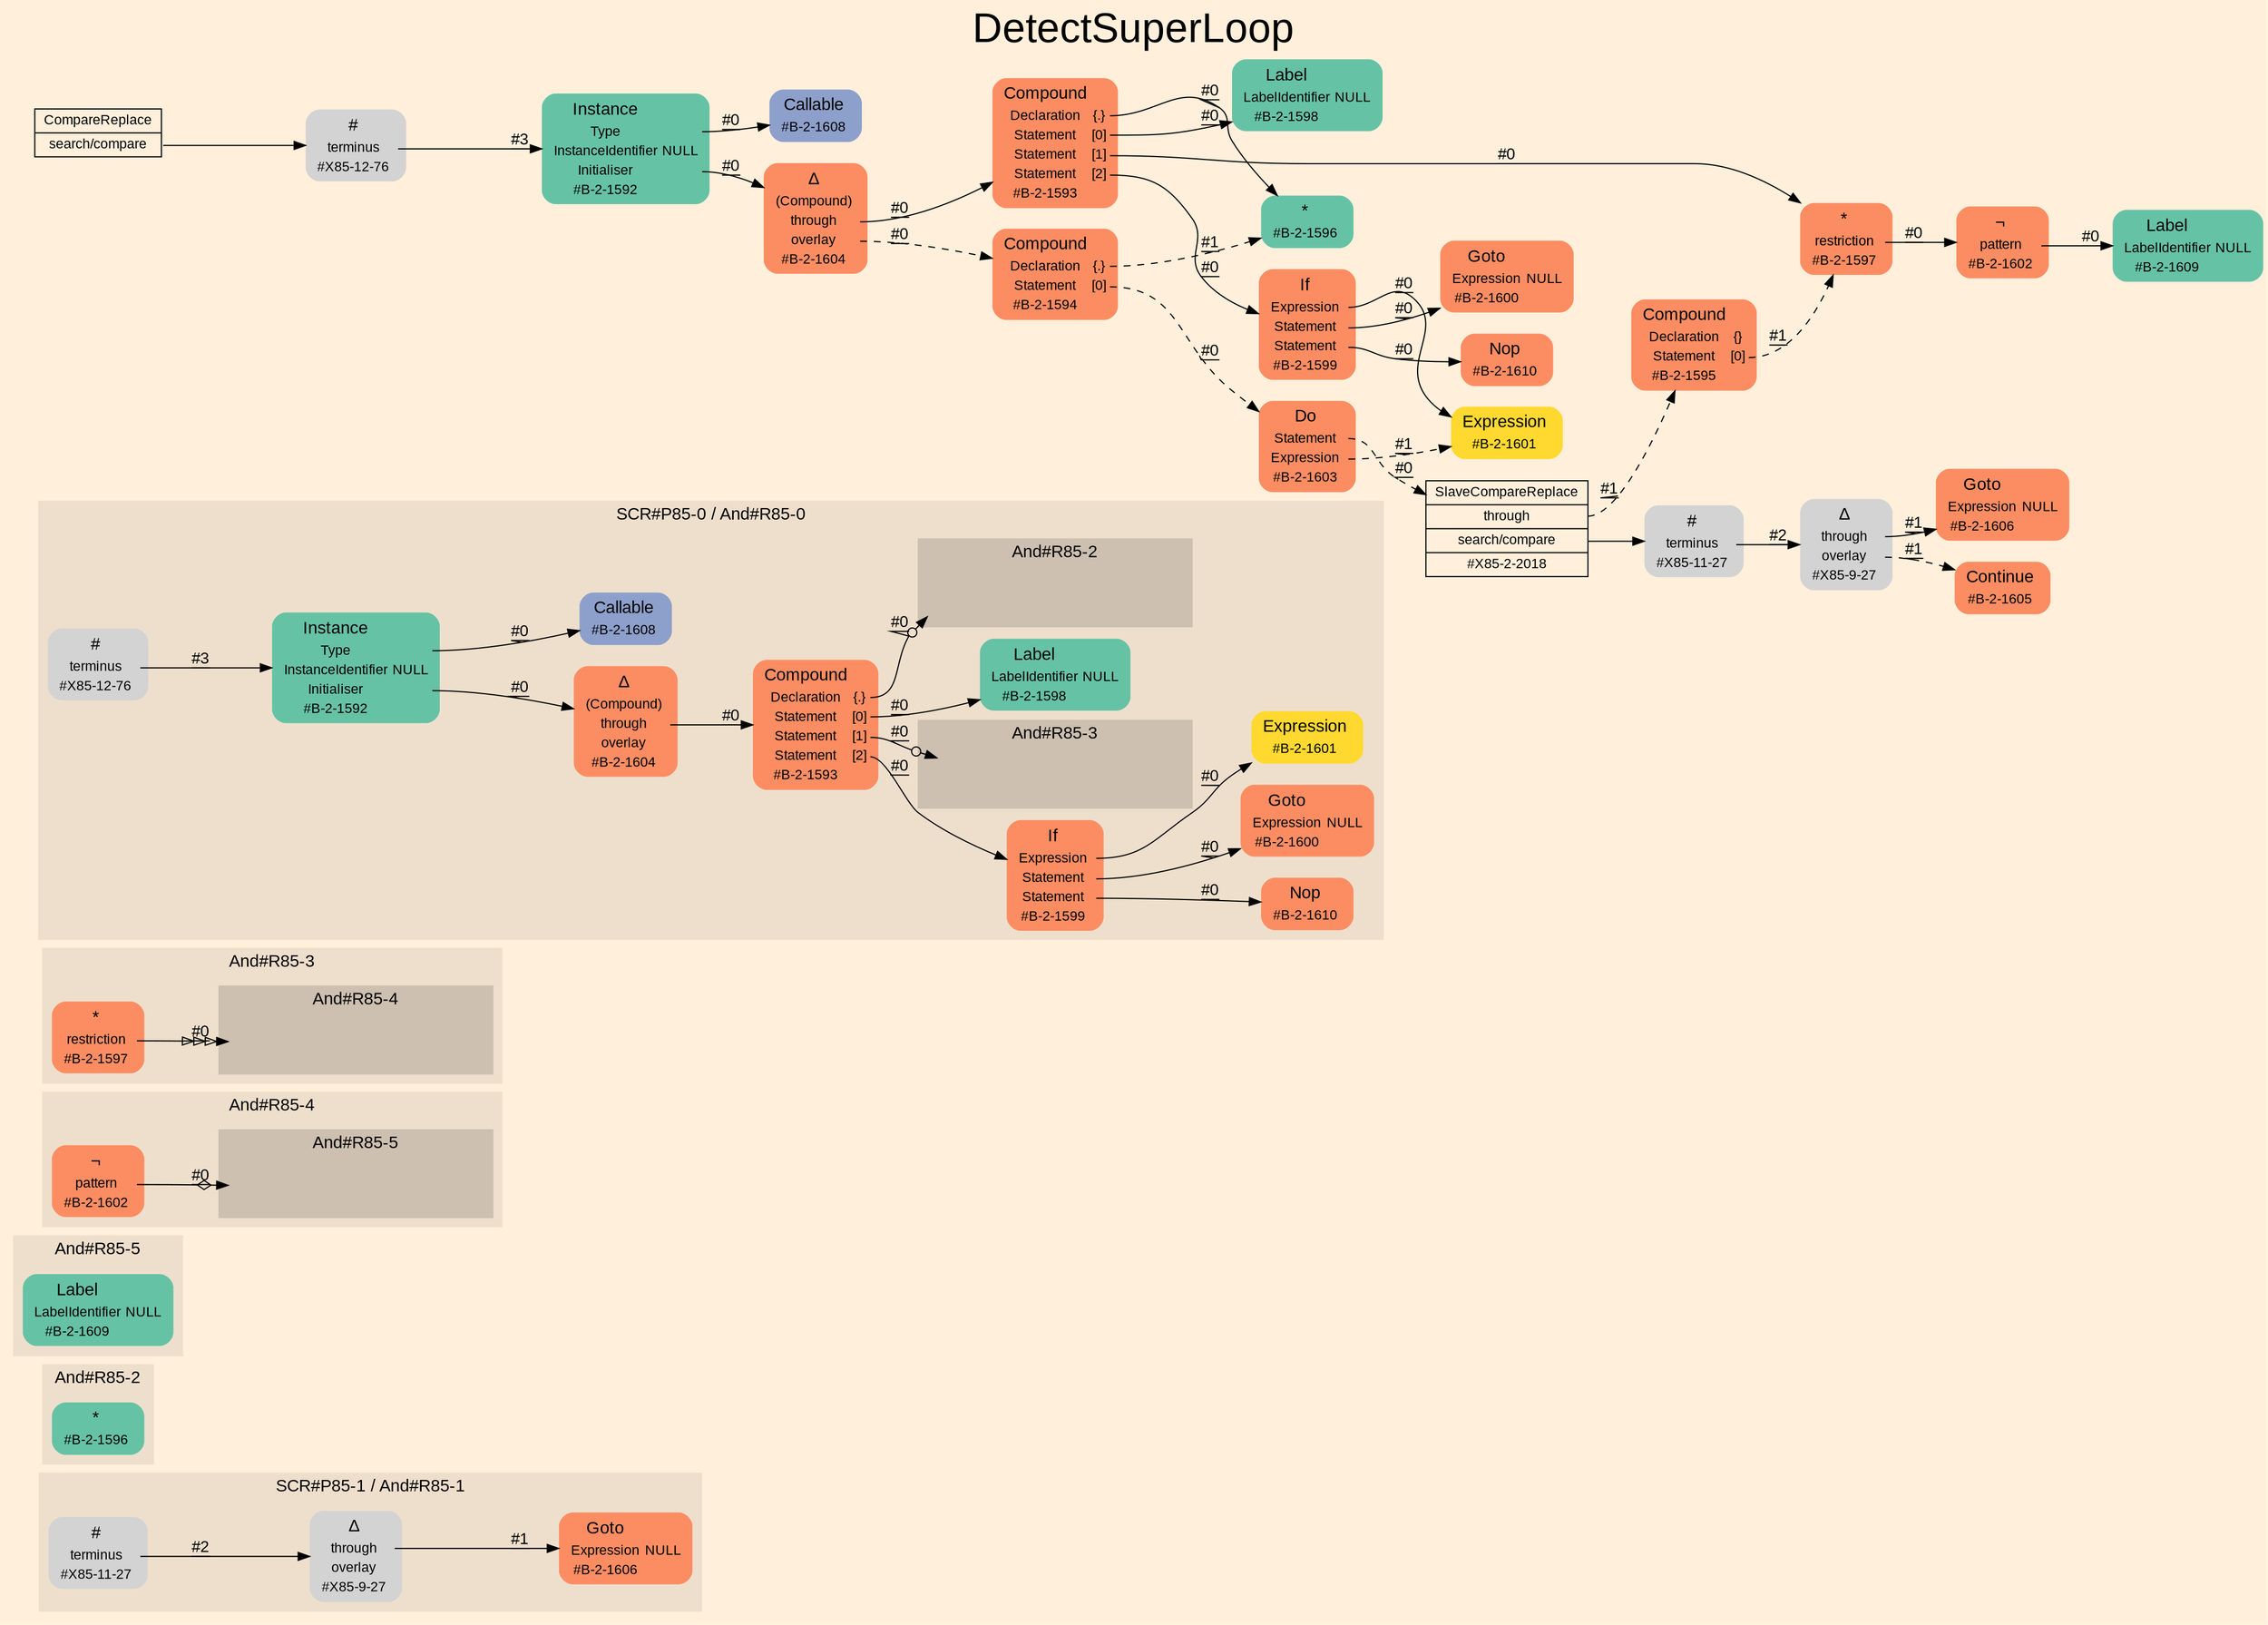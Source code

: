 digraph "DetectSuperLoop" {
label = "DetectSuperLoop"
labelloc = t
fontsize = "36"
graph [
    rankdir = "LR"
    ranksep = 0.3
    bgcolor = antiquewhite1
    color = black
    fontcolor = black
    fontname = "Arial"
];
node [
    fontname = "Arial"
];
edge [
    fontname = "Arial"
];

// -------------------- figure And#R85-1 --------------------
// -------- region And#R85-1 ----------
subgraph "clusterAnd#R85-1" {
    label = "SCR#P85-1 / And#R85-1"
    style = "filled"
    color = antiquewhite2
    fontsize = "15"
    "And#R85-1/#B-2-1606" [
        // -------- block And#R85-1/#B-2-1606 ----------
        shape = "plaintext"
        fillcolor = "/set28/2"
        label = <<TABLE BORDER="0" CELLBORDER="0" CELLSPACING="0">
         <TR><TD><FONT POINT-SIZE="15.0">Goto</FONT></TD><TD></TD></TR>
         <TR><TD>Expression</TD><TD PORT="port0">NULL</TD></TR>
         <TR><TD>#B-2-1606</TD><TD PORT="port1"></TD></TR>
        </TABLE>>
        style = "rounded,filled"
        fontsize = "12"
    ];
    
    "And#R85-1/#X85-11-27" [
        // -------- block And#R85-1/#X85-11-27 ----------
        shape = "plaintext"
        label = <<TABLE BORDER="0" CELLBORDER="0" CELLSPACING="0">
         <TR><TD><FONT POINT-SIZE="15.0">#</FONT></TD><TD></TD></TR>
         <TR><TD>terminus</TD><TD PORT="port0"></TD></TR>
         <TR><TD>#X85-11-27</TD><TD PORT="port1"></TD></TR>
        </TABLE>>
        style = "rounded,filled"
        fontsize = "12"
    ];
    
    "And#R85-1/#X85-9-27" [
        // -------- block And#R85-1/#X85-9-27 ----------
        shape = "plaintext"
        label = <<TABLE BORDER="0" CELLBORDER="0" CELLSPACING="0">
         <TR><TD><FONT POINT-SIZE="15.0">Δ</FONT></TD><TD></TD></TR>
         <TR><TD>through</TD><TD PORT="port0"></TD></TR>
         <TR><TD>overlay</TD><TD PORT="port1"></TD></TR>
         <TR><TD>#X85-9-27</TD><TD PORT="port2"></TD></TR>
        </TABLE>>
        style = "rounded,filled"
        fontsize = "12"
    ];
    
}

"And#R85-1/#X85-11-27":port0 -> "And#R85-1/#X85-9-27" [
    label = "#2"
    decorate = true
    color = black
    fontcolor = black
];

"And#R85-1/#X85-9-27":port0 -> "And#R85-1/#B-2-1606" [
    label = "#1"
    decorate = true
    color = black
    fontcolor = black
];


// -------------------- figure And#R85-2 --------------------
// -------- region And#R85-2 ----------
subgraph "clusterAnd#R85-2" {
    label = "And#R85-2"
    style = "filled"
    color = antiquewhite2
    fontsize = "15"
    "And#R85-2/#B-2-1596" [
        // -------- block And#R85-2/#B-2-1596 ----------
        shape = "plaintext"
        fillcolor = "/set28/1"
        label = <<TABLE BORDER="0" CELLBORDER="0" CELLSPACING="0">
         <TR><TD><FONT POINT-SIZE="15.0">*</FONT></TD><TD></TD></TR>
         <TR><TD>#B-2-1596</TD><TD PORT="port0"></TD></TR>
        </TABLE>>
        style = "rounded,filled"
        fontsize = "12"
    ];
    
}


// -------------------- figure And#R85-5 --------------------
// -------- region And#R85-5 ----------
subgraph "clusterAnd#R85-5" {
    label = "And#R85-5"
    style = "filled"
    color = antiquewhite2
    fontsize = "15"
    "And#R85-5/#B-2-1609" [
        // -------- block And#R85-5/#B-2-1609 ----------
        shape = "plaintext"
        fillcolor = "/set28/1"
        label = <<TABLE BORDER="0" CELLBORDER="0" CELLSPACING="0">
         <TR><TD><FONT POINT-SIZE="15.0">Label</FONT></TD><TD></TD></TR>
         <TR><TD>LabelIdentifier</TD><TD PORT="port0">NULL</TD></TR>
         <TR><TD>#B-2-1609</TD><TD PORT="port1"></TD></TR>
        </TABLE>>
        style = "rounded,filled"
        fontsize = "12"
    ];
    
}


// -------------------- figure And#R85-4 --------------------
// -------- region And#R85-4 ----------
subgraph "clusterAnd#R85-4" {
    label = "And#R85-4"
    style = "filled"
    color = antiquewhite2
    fontsize = "15"
    "And#R85-4/#B-2-1602" [
        // -------- block And#R85-4/#B-2-1602 ----------
        shape = "plaintext"
        fillcolor = "/set28/2"
        label = <<TABLE BORDER="0" CELLBORDER="0" CELLSPACING="0">
         <TR><TD><FONT POINT-SIZE="15.0">¬</FONT></TD><TD></TD></TR>
         <TR><TD>pattern</TD><TD PORT="port0"></TD></TR>
         <TR><TD>#B-2-1602</TD><TD PORT="port1"></TD></TR>
        </TABLE>>
        style = "rounded,filled"
        fontsize = "12"
    ];
    
    // -------- region And#R85-4/And#R85-5 ----------
    subgraph "clusterAnd#R85-4/And#R85-5" {
        label = "And#R85-5"
        style = "filled"
        color = antiquewhite3
        fontsize = "15"
        "And#R85-4/And#R85-5/#B-2-1609" [
            // -------- block And#R85-4/And#R85-5/#B-2-1609 ----------
            shape = none
            fillcolor = "/set28/1"
            style = "invisible"
        ];
        
    }
    
}

"And#R85-4/#B-2-1602":port0 -> "And#R85-4/And#R85-5/#B-2-1609" [
    arrowhead="normalnoneodiamond"
    label = "#0"
    decorate = true
    color = black
    fontcolor = black
];


// -------------------- figure And#R85-3 --------------------
// -------- region And#R85-3 ----------
subgraph "clusterAnd#R85-3" {
    label = "And#R85-3"
    style = "filled"
    color = antiquewhite2
    fontsize = "15"
    "And#R85-3/#B-2-1597" [
        // -------- block And#R85-3/#B-2-1597 ----------
        shape = "plaintext"
        fillcolor = "/set28/2"
        label = <<TABLE BORDER="0" CELLBORDER="0" CELLSPACING="0">
         <TR><TD><FONT POINT-SIZE="15.0">*</FONT></TD><TD></TD></TR>
         <TR><TD>restriction</TD><TD PORT="port0"></TD></TR>
         <TR><TD>#B-2-1597</TD><TD PORT="port1"></TD></TR>
        </TABLE>>
        style = "rounded,filled"
        fontsize = "12"
    ];
    
    // -------- region And#R85-3/And#R85-4 ----------
    subgraph "clusterAnd#R85-3/And#R85-4" {
        label = "And#R85-4"
        style = "filled"
        color = antiquewhite3
        fontsize = "15"
        "And#R85-3/And#R85-4/#B-2-1602" [
            // -------- block And#R85-3/And#R85-4/#B-2-1602 ----------
            shape = none
            fillcolor = "/set28/2"
            style = "invisible"
        ];
        
    }
    
}

"And#R85-3/#B-2-1597":port0 -> "And#R85-3/And#R85-4/#B-2-1602" [
    arrowhead="normalonormalonormalonormal"
    label = "#0"
    decorate = true
    color = black
    fontcolor = black
];


// -------------------- figure And#R85-0 --------------------
// -------- region And#R85-0 ----------
subgraph "clusterAnd#R85-0" {
    label = "SCR#P85-0 / And#R85-0"
    style = "filled"
    color = antiquewhite2
    fontsize = "15"
    "And#R85-0/#B-2-1599" [
        // -------- block And#R85-0/#B-2-1599 ----------
        shape = "plaintext"
        fillcolor = "/set28/2"
        label = <<TABLE BORDER="0" CELLBORDER="0" CELLSPACING="0">
         <TR><TD><FONT POINT-SIZE="15.0">If</FONT></TD><TD></TD></TR>
         <TR><TD>Expression</TD><TD PORT="port0"></TD></TR>
         <TR><TD>Statement</TD><TD PORT="port1"></TD></TR>
         <TR><TD>Statement</TD><TD PORT="port2"></TD></TR>
         <TR><TD>#B-2-1599</TD><TD PORT="port3"></TD></TR>
        </TABLE>>
        style = "rounded,filled"
        fontsize = "12"
    ];
    
    "And#R85-0/#B-2-1610" [
        // -------- block And#R85-0/#B-2-1610 ----------
        shape = "plaintext"
        fillcolor = "/set28/2"
        label = <<TABLE BORDER="0" CELLBORDER="0" CELLSPACING="0">
         <TR><TD><FONT POINT-SIZE="15.0">Nop</FONT></TD><TD></TD></TR>
         <TR><TD>#B-2-1610</TD><TD PORT="port0"></TD></TR>
        </TABLE>>
        style = "rounded,filled"
        fontsize = "12"
    ];
    
    "And#R85-0/#B-2-1592" [
        // -------- block And#R85-0/#B-2-1592 ----------
        shape = "plaintext"
        fillcolor = "/set28/1"
        label = <<TABLE BORDER="0" CELLBORDER="0" CELLSPACING="0">
         <TR><TD><FONT POINT-SIZE="15.0">Instance</FONT></TD><TD></TD></TR>
         <TR><TD>Type</TD><TD PORT="port0"></TD></TR>
         <TR><TD>InstanceIdentifier</TD><TD PORT="port1">NULL</TD></TR>
         <TR><TD>Initialiser</TD><TD PORT="port2"></TD></TR>
         <TR><TD>#B-2-1592</TD><TD PORT="port3"></TD></TR>
        </TABLE>>
        style = "rounded,filled"
        fontsize = "12"
    ];
    
    "And#R85-0/#B-2-1600" [
        // -------- block And#R85-0/#B-2-1600 ----------
        shape = "plaintext"
        fillcolor = "/set28/2"
        label = <<TABLE BORDER="0" CELLBORDER="0" CELLSPACING="0">
         <TR><TD><FONT POINT-SIZE="15.0">Goto</FONT></TD><TD></TD></TR>
         <TR><TD>Expression</TD><TD PORT="port0">NULL</TD></TR>
         <TR><TD>#B-2-1600</TD><TD PORT="port1"></TD></TR>
        </TABLE>>
        style = "rounded,filled"
        fontsize = "12"
    ];
    
    "And#R85-0/#B-2-1601" [
        // -------- block And#R85-0/#B-2-1601 ----------
        shape = "plaintext"
        fillcolor = "/set28/6"
        label = <<TABLE BORDER="0" CELLBORDER="0" CELLSPACING="0">
         <TR><TD><FONT POINT-SIZE="15.0">Expression</FONT></TD><TD></TD></TR>
         <TR><TD>#B-2-1601</TD><TD PORT="port0"></TD></TR>
        </TABLE>>
        style = "rounded,filled"
        fontsize = "12"
    ];
    
    "And#R85-0/#B-2-1608" [
        // -------- block And#R85-0/#B-2-1608 ----------
        shape = "plaintext"
        fillcolor = "/set28/3"
        label = <<TABLE BORDER="0" CELLBORDER="0" CELLSPACING="0">
         <TR><TD><FONT POINT-SIZE="15.0">Callable</FONT></TD><TD></TD></TR>
         <TR><TD>#B-2-1608</TD><TD PORT="port0"></TD></TR>
        </TABLE>>
        style = "rounded,filled"
        fontsize = "12"
    ];
    
    "And#R85-0/#B-2-1593" [
        // -------- block And#R85-0/#B-2-1593 ----------
        shape = "plaintext"
        fillcolor = "/set28/2"
        label = <<TABLE BORDER="0" CELLBORDER="0" CELLSPACING="0">
         <TR><TD><FONT POINT-SIZE="15.0">Compound</FONT></TD><TD></TD></TR>
         <TR><TD>Declaration</TD><TD PORT="port0">{.}</TD></TR>
         <TR><TD>Statement</TD><TD PORT="port1">[0]</TD></TR>
         <TR><TD>Statement</TD><TD PORT="port2">[1]</TD></TR>
         <TR><TD>Statement</TD><TD PORT="port3">[2]</TD></TR>
         <TR><TD>#B-2-1593</TD><TD PORT="port4"></TD></TR>
        </TABLE>>
        style = "rounded,filled"
        fontsize = "12"
    ];
    
    "And#R85-0/#B-2-1604" [
        // -------- block And#R85-0/#B-2-1604 ----------
        shape = "plaintext"
        fillcolor = "/set28/2"
        label = <<TABLE BORDER="0" CELLBORDER="0" CELLSPACING="0">
         <TR><TD><FONT POINT-SIZE="15.0">Δ</FONT></TD><TD></TD></TR>
         <TR><TD>(Compound)</TD><TD PORT="port0"></TD></TR>
         <TR><TD>through</TD><TD PORT="port1"></TD></TR>
         <TR><TD>overlay</TD><TD PORT="port2"></TD></TR>
         <TR><TD>#B-2-1604</TD><TD PORT="port3"></TD></TR>
        </TABLE>>
        style = "rounded,filled"
        fontsize = "12"
    ];
    
    "And#R85-0/#X85-12-76" [
        // -------- block And#R85-0/#X85-12-76 ----------
        shape = "plaintext"
        label = <<TABLE BORDER="0" CELLBORDER="0" CELLSPACING="0">
         <TR><TD><FONT POINT-SIZE="15.0">#</FONT></TD><TD></TD></TR>
         <TR><TD>terminus</TD><TD PORT="port0"></TD></TR>
         <TR><TD>#X85-12-76</TD><TD PORT="port1"></TD></TR>
        </TABLE>>
        style = "rounded,filled"
        fontsize = "12"
    ];
    
    "And#R85-0/#B-2-1598" [
        // -------- block And#R85-0/#B-2-1598 ----------
        shape = "plaintext"
        fillcolor = "/set28/1"
        label = <<TABLE BORDER="0" CELLBORDER="0" CELLSPACING="0">
         <TR><TD><FONT POINT-SIZE="15.0">Label</FONT></TD><TD></TD></TR>
         <TR><TD>LabelIdentifier</TD><TD PORT="port0">NULL</TD></TR>
         <TR><TD>#B-2-1598</TD><TD PORT="port1"></TD></TR>
        </TABLE>>
        style = "rounded,filled"
        fontsize = "12"
    ];
    
    // -------- region And#R85-0/And#R85-2 ----------
    subgraph "clusterAnd#R85-0/And#R85-2" {
        label = "And#R85-2"
        style = "filled"
        color = antiquewhite3
        fontsize = "15"
        "And#R85-0/And#R85-2/#B-2-1596" [
            // -------- block And#R85-0/And#R85-2/#B-2-1596 ----------
            shape = none
            fillcolor = "/set28/1"
            style = "invisible"
        ];
        
    }
    
    // -------- region And#R85-0/And#R85-3 ----------
    subgraph "clusterAnd#R85-0/And#R85-3" {
        label = "And#R85-3"
        style = "filled"
        color = antiquewhite3
        fontsize = "15"
        "And#R85-0/And#R85-3/#B-2-1597" [
            // -------- block And#R85-0/And#R85-3/#B-2-1597 ----------
            shape = none
            fillcolor = "/set28/2"
            style = "invisible"
        ];
        
    }
    
}

"And#R85-0/#B-2-1599":port0 -> "And#R85-0/#B-2-1601" [
    label = "#0"
    decorate = true
    color = black
    fontcolor = black
];

"And#R85-0/#B-2-1599":port1 -> "And#R85-0/#B-2-1600" [
    label = "#0"
    decorate = true
    color = black
    fontcolor = black
];

"And#R85-0/#B-2-1599":port2 -> "And#R85-0/#B-2-1610" [
    label = "#0"
    decorate = true
    color = black
    fontcolor = black
];

"And#R85-0/#B-2-1592":port0 -> "And#R85-0/#B-2-1608" [
    label = "#0"
    decorate = true
    color = black
    fontcolor = black
];

"And#R85-0/#B-2-1592":port2 -> "And#R85-0/#B-2-1604" [
    label = "#0"
    decorate = true
    color = black
    fontcolor = black
];

"And#R85-0/#B-2-1593":port0 -> "And#R85-0/And#R85-2/#B-2-1596" [
    arrowhead="normalnoneodot"
    label = "#0"
    decorate = true
    color = black
    fontcolor = black
];

"And#R85-0/#B-2-1593":port1 -> "And#R85-0/#B-2-1598" [
    label = "#0"
    decorate = true
    color = black
    fontcolor = black
];

"And#R85-0/#B-2-1593":port2 -> "And#R85-0/And#R85-3/#B-2-1597" [
    arrowhead="normalnoneodot"
    label = "#0"
    decorate = true
    color = black
    fontcolor = black
];

"And#R85-0/#B-2-1593":port3 -> "And#R85-0/#B-2-1599" [
    label = "#0"
    decorate = true
    color = black
    fontcolor = black
];

"And#R85-0/#B-2-1604":port1 -> "And#R85-0/#B-2-1593" [
    label = "#0"
    decorate = true
    color = black
    fontcolor = black
];

"And#R85-0/#X85-12-76":port0 -> "And#R85-0/#B-2-1592" [
    label = "#3"
    decorate = true
    color = black
    fontcolor = black
];


// -------------------- transformation figure --------------------
"CR#X85-10-85" [
    // -------- block CR#X85-10-85 ----------
    shape = "record"
    fillcolor = antiquewhite1
    label = "<fixed> CompareReplace | <port0> search/compare"
    style = "filled"
    fontsize = "12"
    color = black
    fontcolor = black
];

"#X85-12-76" [
    // -------- block #X85-12-76 ----------
    shape = "plaintext"
    label = <<TABLE BORDER="0" CELLBORDER="0" CELLSPACING="0">
     <TR><TD><FONT POINT-SIZE="15.0">#</FONT></TD><TD></TD></TR>
     <TR><TD>terminus</TD><TD PORT="port0"></TD></TR>
     <TR><TD>#X85-12-76</TD><TD PORT="port1"></TD></TR>
    </TABLE>>
    style = "rounded,filled"
    fontsize = "12"
];

"#B-2-1592" [
    // -------- block #B-2-1592 ----------
    shape = "plaintext"
    fillcolor = "/set28/1"
    label = <<TABLE BORDER="0" CELLBORDER="0" CELLSPACING="0">
     <TR><TD><FONT POINT-SIZE="15.0">Instance</FONT></TD><TD></TD></TR>
     <TR><TD>Type</TD><TD PORT="port0"></TD></TR>
     <TR><TD>InstanceIdentifier</TD><TD PORT="port1">NULL</TD></TR>
     <TR><TD>Initialiser</TD><TD PORT="port2"></TD></TR>
     <TR><TD>#B-2-1592</TD><TD PORT="port3"></TD></TR>
    </TABLE>>
    style = "rounded,filled"
    fontsize = "12"
];

"#B-2-1608" [
    // -------- block #B-2-1608 ----------
    shape = "plaintext"
    fillcolor = "/set28/3"
    label = <<TABLE BORDER="0" CELLBORDER="0" CELLSPACING="0">
     <TR><TD><FONT POINT-SIZE="15.0">Callable</FONT></TD><TD></TD></TR>
     <TR><TD>#B-2-1608</TD><TD PORT="port0"></TD></TR>
    </TABLE>>
    style = "rounded,filled"
    fontsize = "12"
];

"#B-2-1604" [
    // -------- block #B-2-1604 ----------
    shape = "plaintext"
    fillcolor = "/set28/2"
    label = <<TABLE BORDER="0" CELLBORDER="0" CELLSPACING="0">
     <TR><TD><FONT POINT-SIZE="15.0">Δ</FONT></TD><TD></TD></TR>
     <TR><TD>(Compound)</TD><TD PORT="port0"></TD></TR>
     <TR><TD>through</TD><TD PORT="port1"></TD></TR>
     <TR><TD>overlay</TD><TD PORT="port2"></TD></TR>
     <TR><TD>#B-2-1604</TD><TD PORT="port3"></TD></TR>
    </TABLE>>
    style = "rounded,filled"
    fontsize = "12"
];

"#B-2-1593" [
    // -------- block #B-2-1593 ----------
    shape = "plaintext"
    fillcolor = "/set28/2"
    label = <<TABLE BORDER="0" CELLBORDER="0" CELLSPACING="0">
     <TR><TD><FONT POINT-SIZE="15.0">Compound</FONT></TD><TD></TD></TR>
     <TR><TD>Declaration</TD><TD PORT="port0">{.}</TD></TR>
     <TR><TD>Statement</TD><TD PORT="port1">[0]</TD></TR>
     <TR><TD>Statement</TD><TD PORT="port2">[1]</TD></TR>
     <TR><TD>Statement</TD><TD PORT="port3">[2]</TD></TR>
     <TR><TD>#B-2-1593</TD><TD PORT="port4"></TD></TR>
    </TABLE>>
    style = "rounded,filled"
    fontsize = "12"
];

"#B-2-1596" [
    // -------- block #B-2-1596 ----------
    shape = "plaintext"
    fillcolor = "/set28/1"
    label = <<TABLE BORDER="0" CELLBORDER="0" CELLSPACING="0">
     <TR><TD><FONT POINT-SIZE="15.0">*</FONT></TD><TD></TD></TR>
     <TR><TD>#B-2-1596</TD><TD PORT="port0"></TD></TR>
    </TABLE>>
    style = "rounded,filled"
    fontsize = "12"
];

"#B-2-1598" [
    // -------- block #B-2-1598 ----------
    shape = "plaintext"
    fillcolor = "/set28/1"
    label = <<TABLE BORDER="0" CELLBORDER="0" CELLSPACING="0">
     <TR><TD><FONT POINT-SIZE="15.0">Label</FONT></TD><TD></TD></TR>
     <TR><TD>LabelIdentifier</TD><TD PORT="port0">NULL</TD></TR>
     <TR><TD>#B-2-1598</TD><TD PORT="port1"></TD></TR>
    </TABLE>>
    style = "rounded,filled"
    fontsize = "12"
];

"#B-2-1597" [
    // -------- block #B-2-1597 ----------
    shape = "plaintext"
    fillcolor = "/set28/2"
    label = <<TABLE BORDER="0" CELLBORDER="0" CELLSPACING="0">
     <TR><TD><FONT POINT-SIZE="15.0">*</FONT></TD><TD></TD></TR>
     <TR><TD>restriction</TD><TD PORT="port0"></TD></TR>
     <TR><TD>#B-2-1597</TD><TD PORT="port1"></TD></TR>
    </TABLE>>
    style = "rounded,filled"
    fontsize = "12"
];

"#B-2-1602" [
    // -------- block #B-2-1602 ----------
    shape = "plaintext"
    fillcolor = "/set28/2"
    label = <<TABLE BORDER="0" CELLBORDER="0" CELLSPACING="0">
     <TR><TD><FONT POINT-SIZE="15.0">¬</FONT></TD><TD></TD></TR>
     <TR><TD>pattern</TD><TD PORT="port0"></TD></TR>
     <TR><TD>#B-2-1602</TD><TD PORT="port1"></TD></TR>
    </TABLE>>
    style = "rounded,filled"
    fontsize = "12"
];

"#B-2-1609" [
    // -------- block #B-2-1609 ----------
    shape = "plaintext"
    fillcolor = "/set28/1"
    label = <<TABLE BORDER="0" CELLBORDER="0" CELLSPACING="0">
     <TR><TD><FONT POINT-SIZE="15.0">Label</FONT></TD><TD></TD></TR>
     <TR><TD>LabelIdentifier</TD><TD PORT="port0">NULL</TD></TR>
     <TR><TD>#B-2-1609</TD><TD PORT="port1"></TD></TR>
    </TABLE>>
    style = "rounded,filled"
    fontsize = "12"
];

"#B-2-1599" [
    // -------- block #B-2-1599 ----------
    shape = "plaintext"
    fillcolor = "/set28/2"
    label = <<TABLE BORDER="0" CELLBORDER="0" CELLSPACING="0">
     <TR><TD><FONT POINT-SIZE="15.0">If</FONT></TD><TD></TD></TR>
     <TR><TD>Expression</TD><TD PORT="port0"></TD></TR>
     <TR><TD>Statement</TD><TD PORT="port1"></TD></TR>
     <TR><TD>Statement</TD><TD PORT="port2"></TD></TR>
     <TR><TD>#B-2-1599</TD><TD PORT="port3"></TD></TR>
    </TABLE>>
    style = "rounded,filled"
    fontsize = "12"
];

"#B-2-1601" [
    // -------- block #B-2-1601 ----------
    shape = "plaintext"
    fillcolor = "/set28/6"
    label = <<TABLE BORDER="0" CELLBORDER="0" CELLSPACING="0">
     <TR><TD><FONT POINT-SIZE="15.0">Expression</FONT></TD><TD></TD></TR>
     <TR><TD>#B-2-1601</TD><TD PORT="port0"></TD></TR>
    </TABLE>>
    style = "rounded,filled"
    fontsize = "12"
];

"#B-2-1600" [
    // -------- block #B-2-1600 ----------
    shape = "plaintext"
    fillcolor = "/set28/2"
    label = <<TABLE BORDER="0" CELLBORDER="0" CELLSPACING="0">
     <TR><TD><FONT POINT-SIZE="15.0">Goto</FONT></TD><TD></TD></TR>
     <TR><TD>Expression</TD><TD PORT="port0">NULL</TD></TR>
     <TR><TD>#B-2-1600</TD><TD PORT="port1"></TD></TR>
    </TABLE>>
    style = "rounded,filled"
    fontsize = "12"
];

"#B-2-1610" [
    // -------- block #B-2-1610 ----------
    shape = "plaintext"
    fillcolor = "/set28/2"
    label = <<TABLE BORDER="0" CELLBORDER="0" CELLSPACING="0">
     <TR><TD><FONT POINT-SIZE="15.0">Nop</FONT></TD><TD></TD></TR>
     <TR><TD>#B-2-1610</TD><TD PORT="port0"></TD></TR>
    </TABLE>>
    style = "rounded,filled"
    fontsize = "12"
];

"#B-2-1594" [
    // -------- block #B-2-1594 ----------
    shape = "plaintext"
    fillcolor = "/set28/2"
    label = <<TABLE BORDER="0" CELLBORDER="0" CELLSPACING="0">
     <TR><TD><FONT POINT-SIZE="15.0">Compound</FONT></TD><TD></TD></TR>
     <TR><TD>Declaration</TD><TD PORT="port0">{.}</TD></TR>
     <TR><TD>Statement</TD><TD PORT="port1">[0]</TD></TR>
     <TR><TD>#B-2-1594</TD><TD PORT="port2"></TD></TR>
    </TABLE>>
    style = "rounded,filled"
    fontsize = "12"
];

"#B-2-1603" [
    // -------- block #B-2-1603 ----------
    shape = "plaintext"
    fillcolor = "/set28/2"
    label = <<TABLE BORDER="0" CELLBORDER="0" CELLSPACING="0">
     <TR><TD><FONT POINT-SIZE="15.0">Do</FONT></TD><TD></TD></TR>
     <TR><TD>Statement</TD><TD PORT="port0"></TD></TR>
     <TR><TD>Expression</TD><TD PORT="port1"></TD></TR>
     <TR><TD>#B-2-1603</TD><TD PORT="port2"></TD></TR>
    </TABLE>>
    style = "rounded,filled"
    fontsize = "12"
];

"#X85-2-2018" [
    // -------- block #X85-2-2018 ----------
    shape = "record"
    fillcolor = antiquewhite1
    label = "<fixed> SlaveCompareReplace | <port0> through | <port1> search/compare | <port2> #X85-2-2018"
    style = "filled"
    fontsize = "12"
    color = black
    fontcolor = black
];

"#B-2-1595" [
    // -------- block #B-2-1595 ----------
    shape = "plaintext"
    fillcolor = "/set28/2"
    label = <<TABLE BORDER="0" CELLBORDER="0" CELLSPACING="0">
     <TR><TD><FONT POINT-SIZE="15.0">Compound</FONT></TD><TD></TD></TR>
     <TR><TD>Declaration</TD><TD PORT="port0">{}</TD></TR>
     <TR><TD>Statement</TD><TD PORT="port1">[0]</TD></TR>
     <TR><TD>#B-2-1595</TD><TD PORT="port2"></TD></TR>
    </TABLE>>
    style = "rounded,filled"
    fontsize = "12"
];

"#X85-11-27" [
    // -------- block #X85-11-27 ----------
    shape = "plaintext"
    label = <<TABLE BORDER="0" CELLBORDER="0" CELLSPACING="0">
     <TR><TD><FONT POINT-SIZE="15.0">#</FONT></TD><TD></TD></TR>
     <TR><TD>terminus</TD><TD PORT="port0"></TD></TR>
     <TR><TD>#X85-11-27</TD><TD PORT="port1"></TD></TR>
    </TABLE>>
    style = "rounded,filled"
    fontsize = "12"
];

"#X85-9-27" [
    // -------- block #X85-9-27 ----------
    shape = "plaintext"
    label = <<TABLE BORDER="0" CELLBORDER="0" CELLSPACING="0">
     <TR><TD><FONT POINT-SIZE="15.0">Δ</FONT></TD><TD></TD></TR>
     <TR><TD>through</TD><TD PORT="port0"></TD></TR>
     <TR><TD>overlay</TD><TD PORT="port1"></TD></TR>
     <TR><TD>#X85-9-27</TD><TD PORT="port2"></TD></TR>
    </TABLE>>
    style = "rounded,filled"
    fontsize = "12"
];

"#B-2-1606" [
    // -------- block #B-2-1606 ----------
    shape = "plaintext"
    fillcolor = "/set28/2"
    label = <<TABLE BORDER="0" CELLBORDER="0" CELLSPACING="0">
     <TR><TD><FONT POINT-SIZE="15.0">Goto</FONT></TD><TD></TD></TR>
     <TR><TD>Expression</TD><TD PORT="port0">NULL</TD></TR>
     <TR><TD>#B-2-1606</TD><TD PORT="port1"></TD></TR>
    </TABLE>>
    style = "rounded,filled"
    fontsize = "12"
];

"#B-2-1605" [
    // -------- block #B-2-1605 ----------
    shape = "plaintext"
    fillcolor = "/set28/2"
    label = <<TABLE BORDER="0" CELLBORDER="0" CELLSPACING="0">
     <TR><TD><FONT POINT-SIZE="15.0">Continue</FONT></TD><TD></TD></TR>
     <TR><TD>#B-2-1605</TD><TD PORT="port0"></TD></TR>
    </TABLE>>
    style = "rounded,filled"
    fontsize = "12"
];

"CR#X85-10-85":port0 -> "#X85-12-76" [
    label = ""
    decorate = true
    color = black
    fontcolor = black
];

"#X85-12-76":port0 -> "#B-2-1592" [
    label = "#3"
    decorate = true
    color = black
    fontcolor = black
];

"#B-2-1592":port0 -> "#B-2-1608" [
    label = "#0"
    decorate = true
    color = black
    fontcolor = black
];

"#B-2-1592":port2 -> "#B-2-1604" [
    label = "#0"
    decorate = true
    color = black
    fontcolor = black
];

"#B-2-1604":port1 -> "#B-2-1593" [
    label = "#0"
    decorate = true
    color = black
    fontcolor = black
];

"#B-2-1604":port2 -> "#B-2-1594" [
    style="dashed"
    label = "#0"
    decorate = true
    color = black
    fontcolor = black
];

"#B-2-1593":port0 -> "#B-2-1596" [
    label = "#0"
    decorate = true
    color = black
    fontcolor = black
];

"#B-2-1593":port1 -> "#B-2-1598" [
    label = "#0"
    decorate = true
    color = black
    fontcolor = black
];

"#B-2-1593":port2 -> "#B-2-1597" [
    label = "#0"
    decorate = true
    color = black
    fontcolor = black
];

"#B-2-1593":port3 -> "#B-2-1599" [
    label = "#0"
    decorate = true
    color = black
    fontcolor = black
];

"#B-2-1597":port0 -> "#B-2-1602" [
    label = "#0"
    decorate = true
    color = black
    fontcolor = black
];

"#B-2-1602":port0 -> "#B-2-1609" [
    label = "#0"
    decorate = true
    color = black
    fontcolor = black
];

"#B-2-1599":port0 -> "#B-2-1601" [
    label = "#0"
    decorate = true
    color = black
    fontcolor = black
];

"#B-2-1599":port1 -> "#B-2-1600" [
    label = "#0"
    decorate = true
    color = black
    fontcolor = black
];

"#B-2-1599":port2 -> "#B-2-1610" [
    label = "#0"
    decorate = true
    color = black
    fontcolor = black
];

"#B-2-1594":port0 -> "#B-2-1596" [
    style="dashed"
    label = "#1"
    decorate = true
    color = black
    fontcolor = black
];

"#B-2-1594":port1 -> "#B-2-1603" [
    style="dashed"
    label = "#0"
    decorate = true
    color = black
    fontcolor = black
];

"#B-2-1603":port0 -> "#X85-2-2018" [
    style="dashed"
    label = "#0"
    decorate = true
    color = black
    fontcolor = black
];

"#B-2-1603":port1 -> "#B-2-1601" [
    style="dashed"
    label = "#1"
    decorate = true
    color = black
    fontcolor = black
];

"#X85-2-2018":port0 -> "#B-2-1595" [
    style="dashed"
    label = "#1"
    decorate = true
    color = black
    fontcolor = black
];

"#X85-2-2018":port1 -> "#X85-11-27" [
    label = ""
    decorate = true
    color = black
    fontcolor = black
];

"#B-2-1595":port1 -> "#B-2-1597" [
    style="dashed"
    label = "#1"
    decorate = true
    color = black
    fontcolor = black
];

"#X85-11-27":port0 -> "#X85-9-27" [
    label = "#2"
    decorate = true
    color = black
    fontcolor = black
];

"#X85-9-27":port0 -> "#B-2-1606" [
    label = "#1"
    decorate = true
    color = black
    fontcolor = black
];

"#X85-9-27":port1 -> "#B-2-1605" [
    style="dashed"
    label = "#1"
    decorate = true
    color = black
    fontcolor = black
];


}
